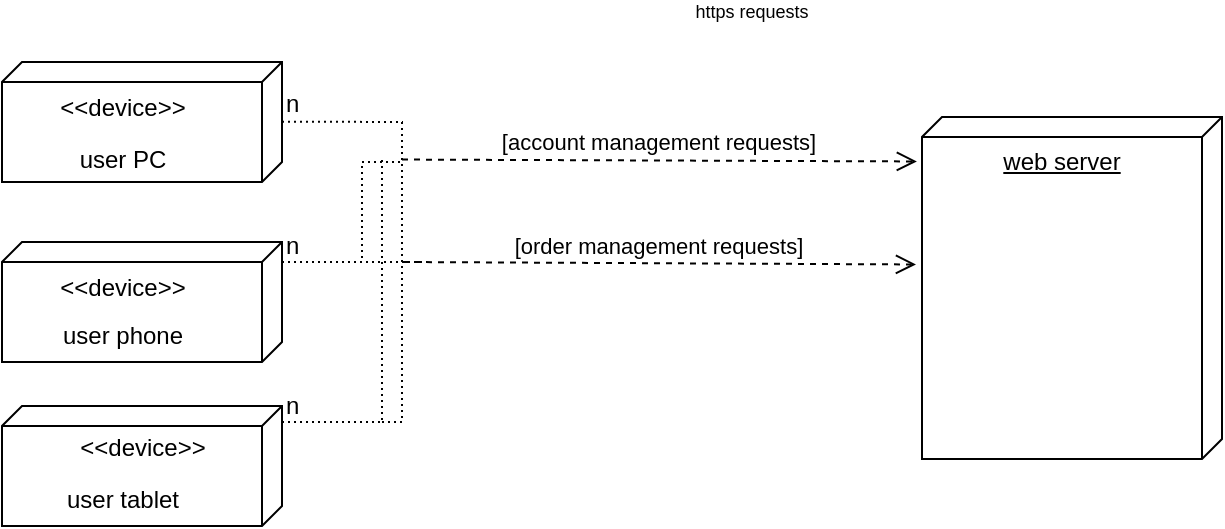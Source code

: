 <mxfile version="26.0.14">
  <diagram name="Page-1" id="FVMDrm11FqmY5mwUxcbf">
    <mxGraphModel dx="611" dy="288" grid="1" gridSize="10" guides="1" tooltips="1" connect="1" arrows="1" fold="1" page="1" pageScale="1" pageWidth="850" pageHeight="1100" math="0" shadow="0">
      <root>
        <mxCell id="0" />
        <mxCell id="1" parent="0" />
        <mxCell id="0jCtsFTJbqLTCcz20e-4-1" value="" style="verticalAlign=top;align=center;spacingTop=8;spacingLeft=2;spacingRight=12;shape=cube;size=10;direction=south;fontStyle=4;html=1;whiteSpace=wrap;" vertex="1" parent="1">
          <mxGeometry x="40" y="40" width="140" height="60" as="geometry" />
        </mxCell>
        <mxCell id="0jCtsFTJbqLTCcz20e-4-2" value="" style="verticalAlign=top;align=center;spacingTop=8;spacingLeft=2;spacingRight=12;shape=cube;size=10;direction=south;fontStyle=4;html=1;whiteSpace=wrap;" vertex="1" parent="1">
          <mxGeometry x="40" y="130" width="140" height="60" as="geometry" />
        </mxCell>
        <mxCell id="0jCtsFTJbqLTCcz20e-4-5" value="web server" style="verticalAlign=top;align=center;spacingTop=8;spacingLeft=2;spacingRight=12;shape=cube;size=10;direction=south;fontStyle=4;html=1;whiteSpace=wrap;" vertex="1" parent="1">
          <mxGeometry x="500" y="67.5" width="150" height="171" as="geometry" />
        </mxCell>
        <mxCell id="0jCtsFTJbqLTCcz20e-4-7" value="&amp;lt;&amp;lt;device&amp;gt;&amp;gt;" style="text;align=center;fontStyle=0;verticalAlign=middle;spacingLeft=3;spacingRight=3;strokeColor=none;rotatable=0;points=[[0,0.5],[1,0.5]];portConstraint=eastwest;html=1;" vertex="1" parent="1">
          <mxGeometry x="60" y="50" width="80" height="26" as="geometry" />
        </mxCell>
        <mxCell id="0jCtsFTJbqLTCcz20e-4-8" value="user PC" style="text;align=center;fontStyle=0;verticalAlign=middle;spacingLeft=3;spacingRight=3;strokeColor=none;rotatable=0;points=[[0,0.5],[1,0.5]];portConstraint=eastwest;html=1;" vertex="1" parent="1">
          <mxGeometry x="60" y="76" width="80" height="26" as="geometry" />
        </mxCell>
        <mxCell id="0jCtsFTJbqLTCcz20e-4-9" value="&amp;lt;&amp;lt;device&amp;gt;&amp;gt;" style="text;align=center;fontStyle=0;verticalAlign=middle;spacingLeft=3;spacingRight=3;strokeColor=none;rotatable=0;points=[[0,0.5],[1,0.5]];portConstraint=eastwest;html=1;" vertex="1" parent="1">
          <mxGeometry x="60" y="140" width="80" height="26" as="geometry" />
        </mxCell>
        <mxCell id="0jCtsFTJbqLTCcz20e-4-10" value="user phone" style="text;align=center;fontStyle=0;verticalAlign=middle;spacingLeft=3;spacingRight=3;strokeColor=none;rotatable=0;points=[[0,0.5],[1,0.5]];portConstraint=eastwest;html=1;" vertex="1" parent="1">
          <mxGeometry x="60" y="164" width="80" height="26" as="geometry" />
        </mxCell>
        <mxCell id="0jCtsFTJbqLTCcz20e-4-11" value="" style="verticalAlign=top;align=center;spacingTop=8;spacingLeft=2;spacingRight=12;shape=cube;size=10;direction=south;fontStyle=4;html=1;whiteSpace=wrap;" vertex="1" parent="1">
          <mxGeometry x="40" y="212" width="140" height="60" as="geometry" />
        </mxCell>
        <mxCell id="0jCtsFTJbqLTCcz20e-4-12" value="&amp;lt;&amp;lt;device&amp;gt;&amp;gt;" style="text;align=center;fontStyle=0;verticalAlign=middle;spacingLeft=3;spacingRight=3;strokeColor=none;rotatable=0;points=[[0,0.5],[1,0.5]];portConstraint=eastwest;html=1;" vertex="1" parent="1">
          <mxGeometry x="70" y="220" width="80" height="26" as="geometry" />
        </mxCell>
        <mxCell id="0jCtsFTJbqLTCcz20e-4-13" value="user tablet" style="text;align=center;fontStyle=0;verticalAlign=middle;spacingLeft=3;spacingRight=3;strokeColor=none;rotatable=0;points=[[0,0.5],[1,0.5]];portConstraint=eastwest;html=1;" vertex="1" parent="1">
          <mxGeometry x="60" y="246" width="80" height="26" as="geometry" />
        </mxCell>
        <mxCell id="0jCtsFTJbqLTCcz20e-4-20" value="https requests" style="text;align=center;verticalAlign=middle;dashed=0;whiteSpace=wrap;fontSize=9;" vertex="1" parent="1">
          <mxGeometry x="380" y="10" width="70" height="10" as="geometry" />
        </mxCell>
        <mxCell id="0jCtsFTJbqLTCcz20e-4-36" value="[account management requests]" style="endArrow=open;startArrow=none;endFill=0;startFill=0;endSize=8;html=1;verticalAlign=bottom;dashed=1;labelBackgroundColor=none;rounded=0;entryX=0.13;entryY=1.017;entryDx=0;entryDy=0;entryPerimeter=0;" edge="1" parent="1" target="0jCtsFTJbqLTCcz20e-4-5">
          <mxGeometry width="160" relative="1" as="geometry">
            <mxPoint x="240" y="88.77" as="sourcePoint" />
            <mxPoint x="400" y="88.77" as="targetPoint" />
          </mxGeometry>
        </mxCell>
        <mxCell id="0jCtsFTJbqLTCcz20e-4-40" value="" style="endArrow=none;html=1;rounded=0;dashed=1;dashPattern=1 2;" edge="1" parent="1">
          <mxGeometry relative="1" as="geometry">
            <mxPoint x="180" y="69.82" as="sourcePoint" />
            <mxPoint x="240" y="140" as="targetPoint" />
            <Array as="points">
              <mxPoint x="240" y="70" />
            </Array>
          </mxGeometry>
        </mxCell>
        <mxCell id="0jCtsFTJbqLTCcz20e-4-41" value="n" style="resizable=0;html=1;whiteSpace=wrap;align=left;verticalAlign=bottom;" connectable="0" vertex="1" parent="0jCtsFTJbqLTCcz20e-4-40">
          <mxGeometry x="-1" relative="1" as="geometry" />
        </mxCell>
        <mxCell id="0jCtsFTJbqLTCcz20e-4-42" value="" style="resizable=0;html=1;whiteSpace=wrap;align=right;verticalAlign=bottom;" connectable="0" vertex="1" parent="0jCtsFTJbqLTCcz20e-4-40">
          <mxGeometry x="1" relative="1" as="geometry" />
        </mxCell>
        <mxCell id="0jCtsFTJbqLTCcz20e-4-45" value="" style="endArrow=none;html=1;rounded=0;dashed=1;dashPattern=1 2;" edge="1" parent="1">
          <mxGeometry relative="1" as="geometry">
            <mxPoint x="180" y="140" as="sourcePoint" />
            <mxPoint x="240" y="90" as="targetPoint" />
            <Array as="points">
              <mxPoint x="220" y="140" />
              <mxPoint x="220" y="90" />
            </Array>
          </mxGeometry>
        </mxCell>
        <mxCell id="0jCtsFTJbqLTCcz20e-4-46" value="n" style="resizable=0;html=1;whiteSpace=wrap;align=left;verticalAlign=bottom;" connectable="0" vertex="1" parent="0jCtsFTJbqLTCcz20e-4-45">
          <mxGeometry x="-1" relative="1" as="geometry" />
        </mxCell>
        <mxCell id="0jCtsFTJbqLTCcz20e-4-47" value="" style="resizable=0;html=1;whiteSpace=wrap;align=right;verticalAlign=bottom;" connectable="0" vertex="1" parent="0jCtsFTJbqLTCcz20e-4-45">
          <mxGeometry x="1" relative="1" as="geometry" />
        </mxCell>
        <mxCell id="0jCtsFTJbqLTCcz20e-4-48" value="" style="endArrow=none;html=1;rounded=0;dashed=1;dashPattern=1 2;" edge="1" parent="1">
          <mxGeometry relative="1" as="geometry">
            <mxPoint x="180" y="220" as="sourcePoint" />
            <mxPoint x="230" y="88.588" as="targetPoint" />
            <Array as="points">
              <mxPoint x="230" y="220" />
              <mxPoint x="230" y="170" />
            </Array>
          </mxGeometry>
        </mxCell>
        <mxCell id="0jCtsFTJbqLTCcz20e-4-49" value="n" style="resizable=0;html=1;whiteSpace=wrap;align=left;verticalAlign=bottom;" connectable="0" vertex="1" parent="0jCtsFTJbqLTCcz20e-4-48">
          <mxGeometry x="-1" relative="1" as="geometry" />
        </mxCell>
        <mxCell id="0jCtsFTJbqLTCcz20e-4-50" value="" style="resizable=0;html=1;whiteSpace=wrap;align=right;verticalAlign=bottom;" connectable="0" vertex="1" parent="0jCtsFTJbqLTCcz20e-4-48">
          <mxGeometry x="1" relative="1" as="geometry" />
        </mxCell>
        <mxCell id="0jCtsFTJbqLTCcz20e-4-57" value="" style="endArrow=none;html=1;rounded=0;dashed=1;dashPattern=1 2;" edge="1" parent="1">
          <mxGeometry relative="1" as="geometry">
            <mxPoint x="210" y="140" as="sourcePoint" />
            <mxPoint x="250" y="140" as="targetPoint" />
          </mxGeometry>
        </mxCell>
        <mxCell id="0jCtsFTJbqLTCcz20e-4-58" value="" style="resizable=0;html=1;whiteSpace=wrap;align=right;verticalAlign=bottom;" connectable="0" vertex="1" parent="0jCtsFTJbqLTCcz20e-4-57">
          <mxGeometry x="1" relative="1" as="geometry" />
        </mxCell>
        <mxCell id="0jCtsFTJbqLTCcz20e-4-59" value="" style="endArrow=none;html=1;rounded=0;dashed=1;dashPattern=1 2;" edge="1" parent="1">
          <mxGeometry relative="1" as="geometry">
            <mxPoint x="230" y="220" as="sourcePoint" />
            <mxPoint x="240" y="140" as="targetPoint" />
            <Array as="points">
              <mxPoint x="240" y="220" />
            </Array>
          </mxGeometry>
        </mxCell>
        <mxCell id="0jCtsFTJbqLTCcz20e-4-60" value="" style="resizable=0;html=1;whiteSpace=wrap;align=right;verticalAlign=bottom;" connectable="0" vertex="1" parent="0jCtsFTJbqLTCcz20e-4-59">
          <mxGeometry x="1" relative="1" as="geometry" />
        </mxCell>
        <mxCell id="0jCtsFTJbqLTCcz20e-4-61" value="[order management requests]" style="endArrow=open;startArrow=none;endFill=0;startFill=0;endSize=8;html=1;verticalAlign=bottom;dashed=1;labelBackgroundColor=none;rounded=0;entryX=0.13;entryY=1.017;entryDx=0;entryDy=0;entryPerimeter=0;" edge="1" parent="1">
          <mxGeometry width="160" relative="1" as="geometry">
            <mxPoint x="240" y="140" as="sourcePoint" />
            <mxPoint x="497" y="141.23" as="targetPoint" />
          </mxGeometry>
        </mxCell>
      </root>
    </mxGraphModel>
  </diagram>
</mxfile>
